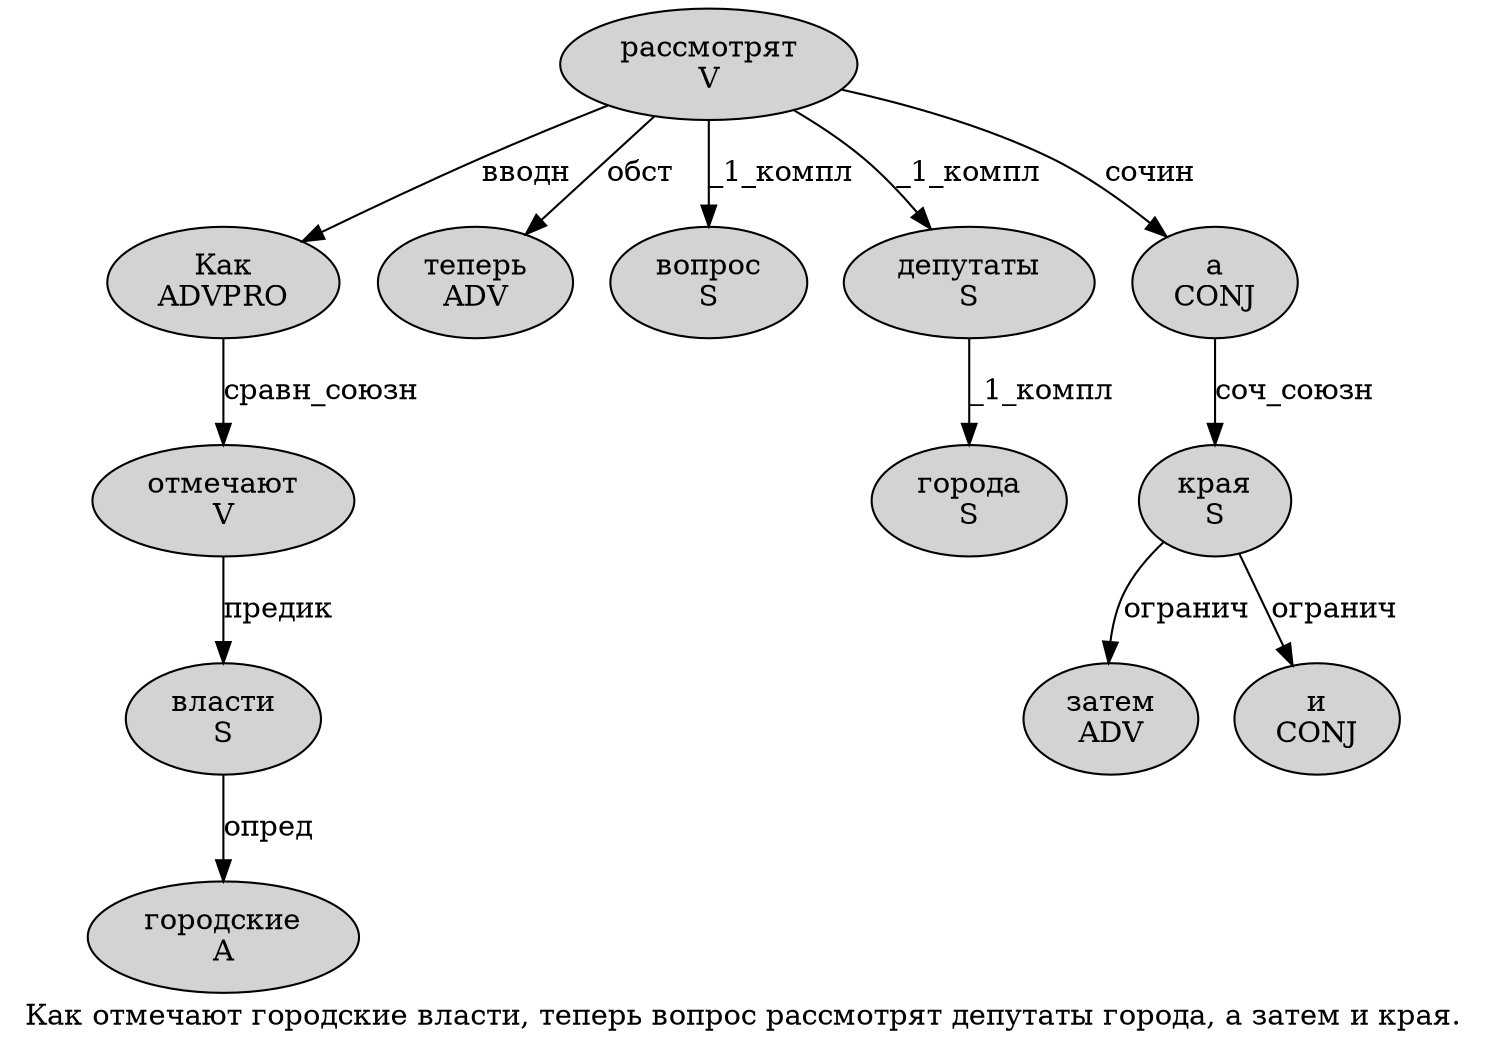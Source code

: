 digraph SENTENCE_1040 {
	graph [label="Как отмечают городские власти, теперь вопрос рассмотрят депутаты города, а затем и края."]
	node [style=filled]
		0 [label="Как
ADVPRO" color="" fillcolor=lightgray penwidth=1 shape=ellipse]
		1 [label="отмечают
V" color="" fillcolor=lightgray penwidth=1 shape=ellipse]
		2 [label="городские
A" color="" fillcolor=lightgray penwidth=1 shape=ellipse]
		3 [label="власти
S" color="" fillcolor=lightgray penwidth=1 shape=ellipse]
		5 [label="теперь
ADV" color="" fillcolor=lightgray penwidth=1 shape=ellipse]
		6 [label="вопрос
S" color="" fillcolor=lightgray penwidth=1 shape=ellipse]
		7 [label="рассмотрят
V" color="" fillcolor=lightgray penwidth=1 shape=ellipse]
		8 [label="депутаты
S" color="" fillcolor=lightgray penwidth=1 shape=ellipse]
		9 [label="города
S" color="" fillcolor=lightgray penwidth=1 shape=ellipse]
		11 [label="а
CONJ" color="" fillcolor=lightgray penwidth=1 shape=ellipse]
		12 [label="затем
ADV" color="" fillcolor=lightgray penwidth=1 shape=ellipse]
		13 [label="и
CONJ" color="" fillcolor=lightgray penwidth=1 shape=ellipse]
		14 [label="края
S" color="" fillcolor=lightgray penwidth=1 shape=ellipse]
			3 -> 2 [label="опред"]
			14 -> 12 [label="огранич"]
			14 -> 13 [label="огранич"]
			1 -> 3 [label="предик"]
			7 -> 0 [label="вводн"]
			7 -> 5 [label="обст"]
			7 -> 6 [label="_1_компл"]
			7 -> 8 [label="_1_компл"]
			7 -> 11 [label="сочин"]
			8 -> 9 [label="_1_компл"]
			11 -> 14 [label="соч_союзн"]
			0 -> 1 [label="сравн_союзн"]
}